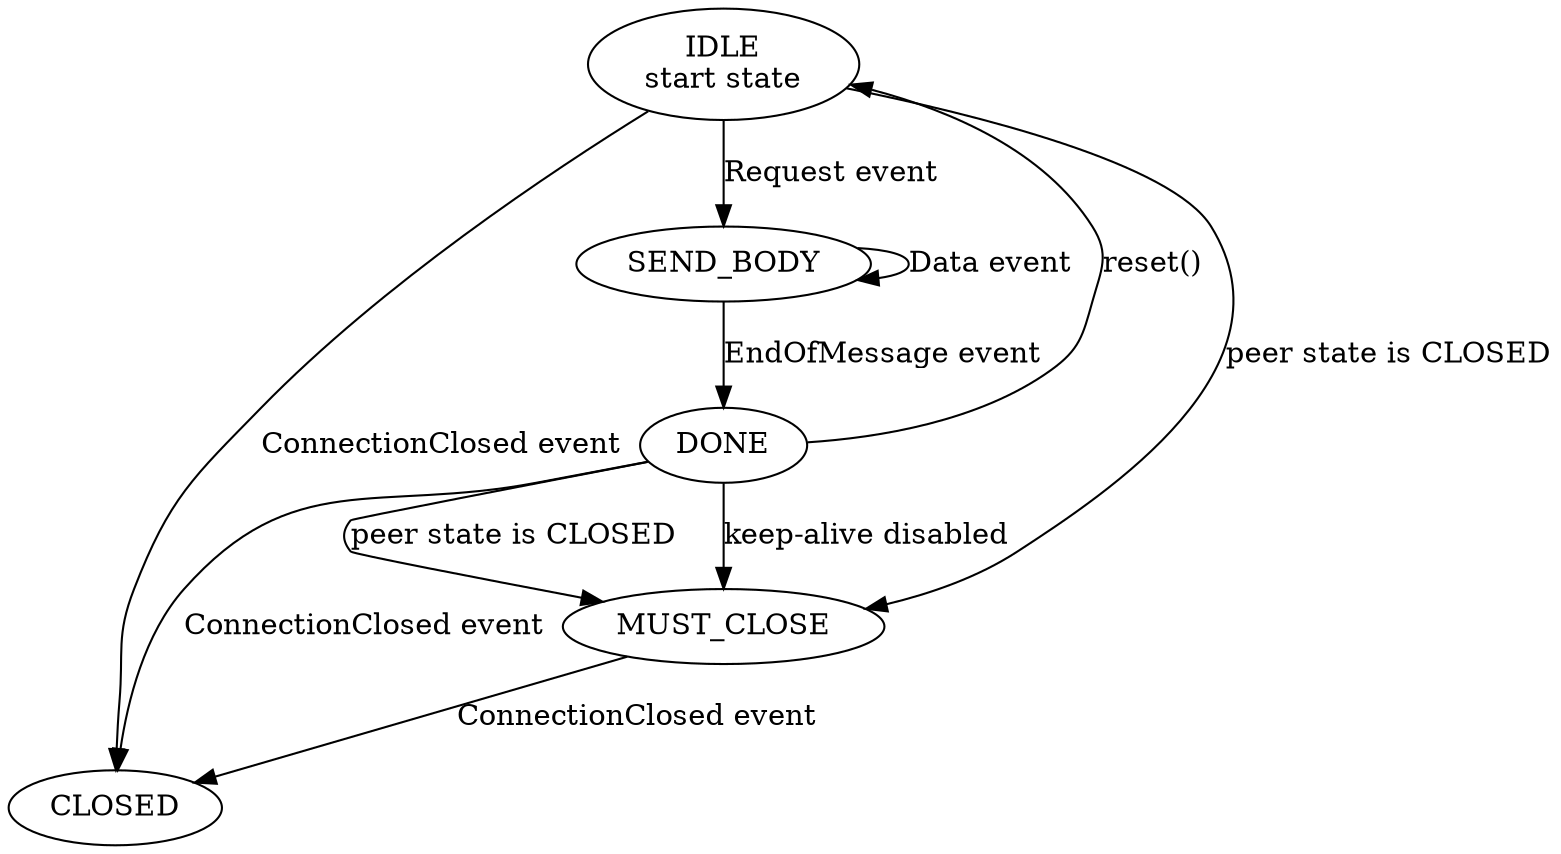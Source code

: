 digraph {
  IDLE [label="IDLE\nstart state"]
  IDLE -> SEND_BODY [label="Request event"]
  SEND_BODY -> SEND_BODY [label="Data event"]
  SEND_BODY -> DONE [label="EndOfMessage event"]

  DONE -> CLOSED [label="ConnectionClosed event", weight=0]
  MUST_CLOSE -> CLOSED [label="ConnectionClosed event", weight=0]
  IDLE -> CLOSED [label="ConnectionClosed event", weight=0]

  IDLE -> MUST_CLOSE [label="peer state is CLOSED", weight=0]
  DONE -> MUST_CLOSE [label="peer state is CLOSED", weight=0]
  DONE -> MUST_CLOSE [label="keep-alive disabled", weight=1]

  DONE -> IDLE [label="reset()", weight=0]
}
